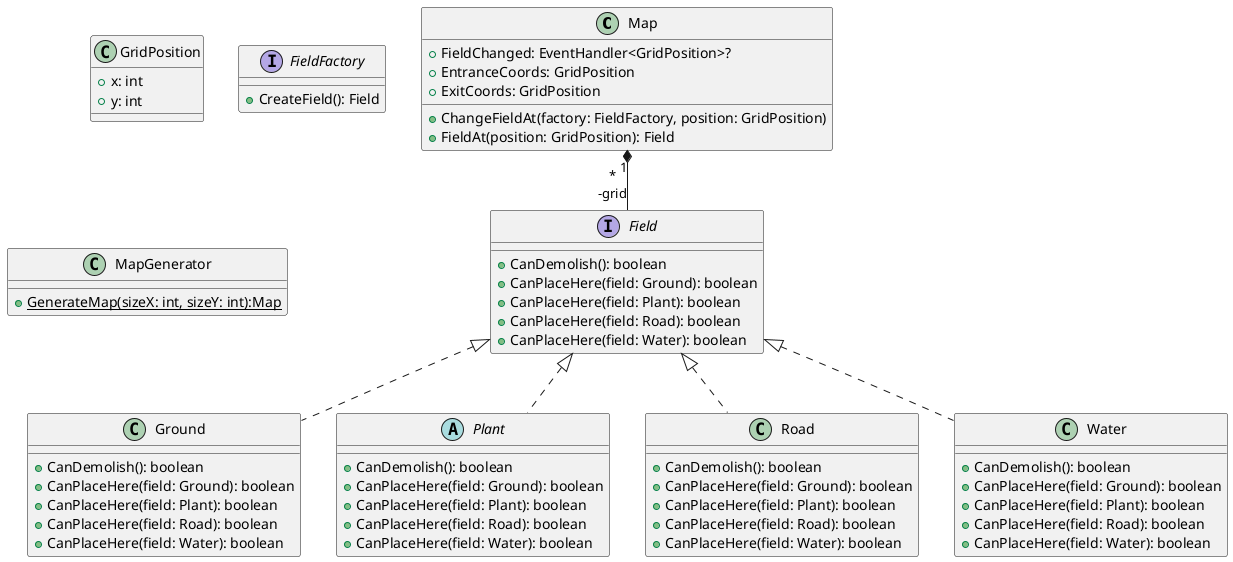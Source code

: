 @startuml
class Map{
    +FieldChanged: EventHandler<GridPosition>?
    +EntranceCoords: GridPosition
    +ExitCoords: GridPosition
    +ChangeFieldAt(factory: FieldFactory, position: GridPosition)
    +FieldAt(position: GridPosition): Field
}

class GridPosition{
    +x: int
    +y: int
}

interface Field{
    +CanDemolish(): boolean
    +CanPlaceHere(field: Ground): boolean
    +CanPlaceHere(field: Plant): boolean
    +CanPlaceHere(field: Road): boolean
    +CanPlaceHere(field: Water): boolean

}

class Ground{
    +CanDemolish(): boolean
    +CanPlaceHere(field: Ground): boolean
    +CanPlaceHere(field: Plant): boolean
    +CanPlaceHere(field: Road): boolean
    +CanPlaceHere(field: Water): boolean

}

abstract class Plant{
    +CanDemolish(): boolean
    +CanPlaceHere(field: Ground): boolean
    +CanPlaceHere(field: Plant): boolean
    +CanPlaceHere(field: Road): boolean
    +CanPlaceHere(field: Water): boolean

}

class Road{
    +CanDemolish(): boolean
    +CanPlaceHere(field: Ground): boolean
    +CanPlaceHere(field: Plant): boolean
    +CanPlaceHere(field: Road): boolean
    +CanPlaceHere(field: Water): boolean

}

class Water{
    +CanDemolish(): boolean
    +CanPlaceHere(field: Ground): boolean
    +CanPlaceHere(field: Plant): boolean
    +CanPlaceHere(field: Road): boolean
    +CanPlaceHere(field: Water): boolean
}

Map "1" *-- "*\n-grid" Field
Field <|.. Ground
Field <|.. Plant
Field <|.. Road
Field <|.. Water


interface FieldFactory{
    +CreateField(): Field
}

class MapGenerator{
    +{static} GenerateMap(sizeX: int, sizeY: int):Map
}
@enduml